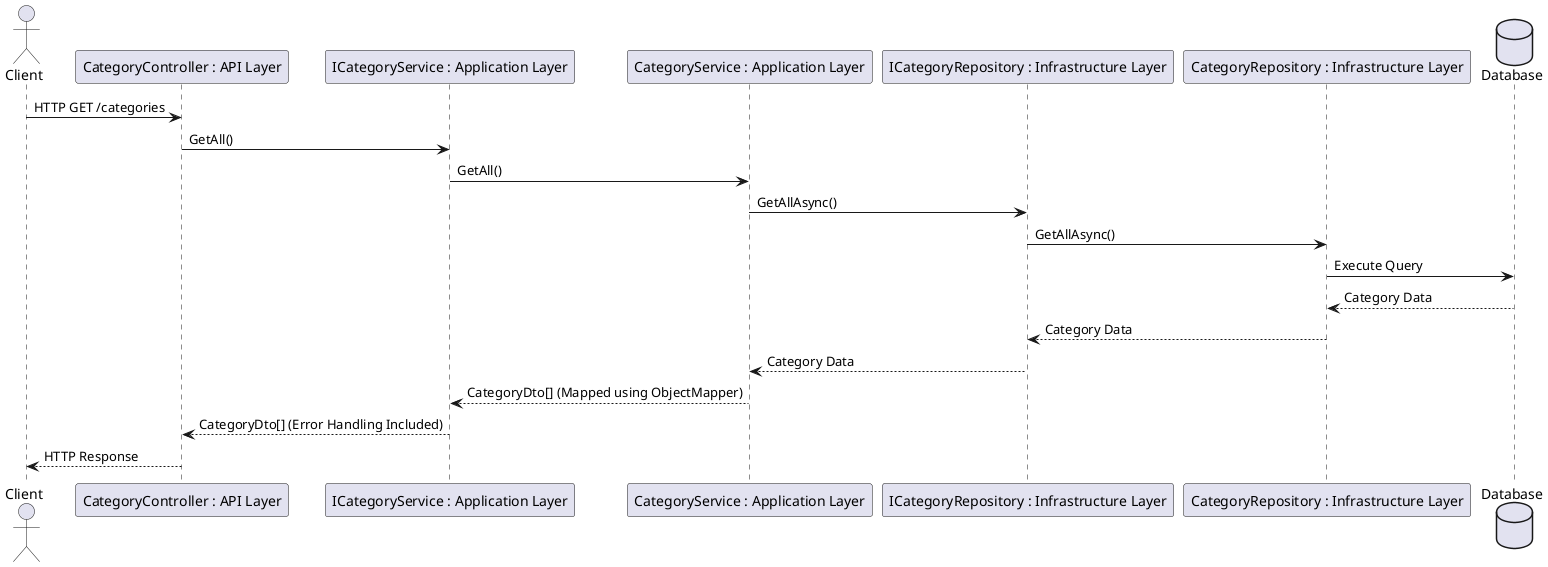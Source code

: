 @startuml Low level Sequence Diagram GetAllCategories

actor Client
participant "CategoryController : API Layer" as Controller
participant "ICategoryService : Application Layer" as Service
participant "CategoryService : Application Layer" as ServiceImpl
participant "ICategoryRepository : Infrastructure Layer" as RepoInterface
participant "CategoryRepository : Infrastructure Layer" as RepoImpl
database "Database" as Database

Client -> Controller : HTTP GET /categories
Controller -> Service : GetAll()
Service -> ServiceImpl : GetAll()
ServiceImpl -> RepoInterface : GetAllAsync()
RepoInterface -> RepoImpl : GetAllAsync()
RepoImpl -> Database : Execute Query
Database --> RepoImpl : Category Data
RepoImpl --> RepoInterface : Category Data
RepoInterface --> ServiceImpl : Category Data
ServiceImpl --> Service : CategoryDto[] (Mapped using ObjectMapper)
Service --> Controller : CategoryDto[] (Error Handling Included)
Controller --> Client : HTTP Response

@enduml

